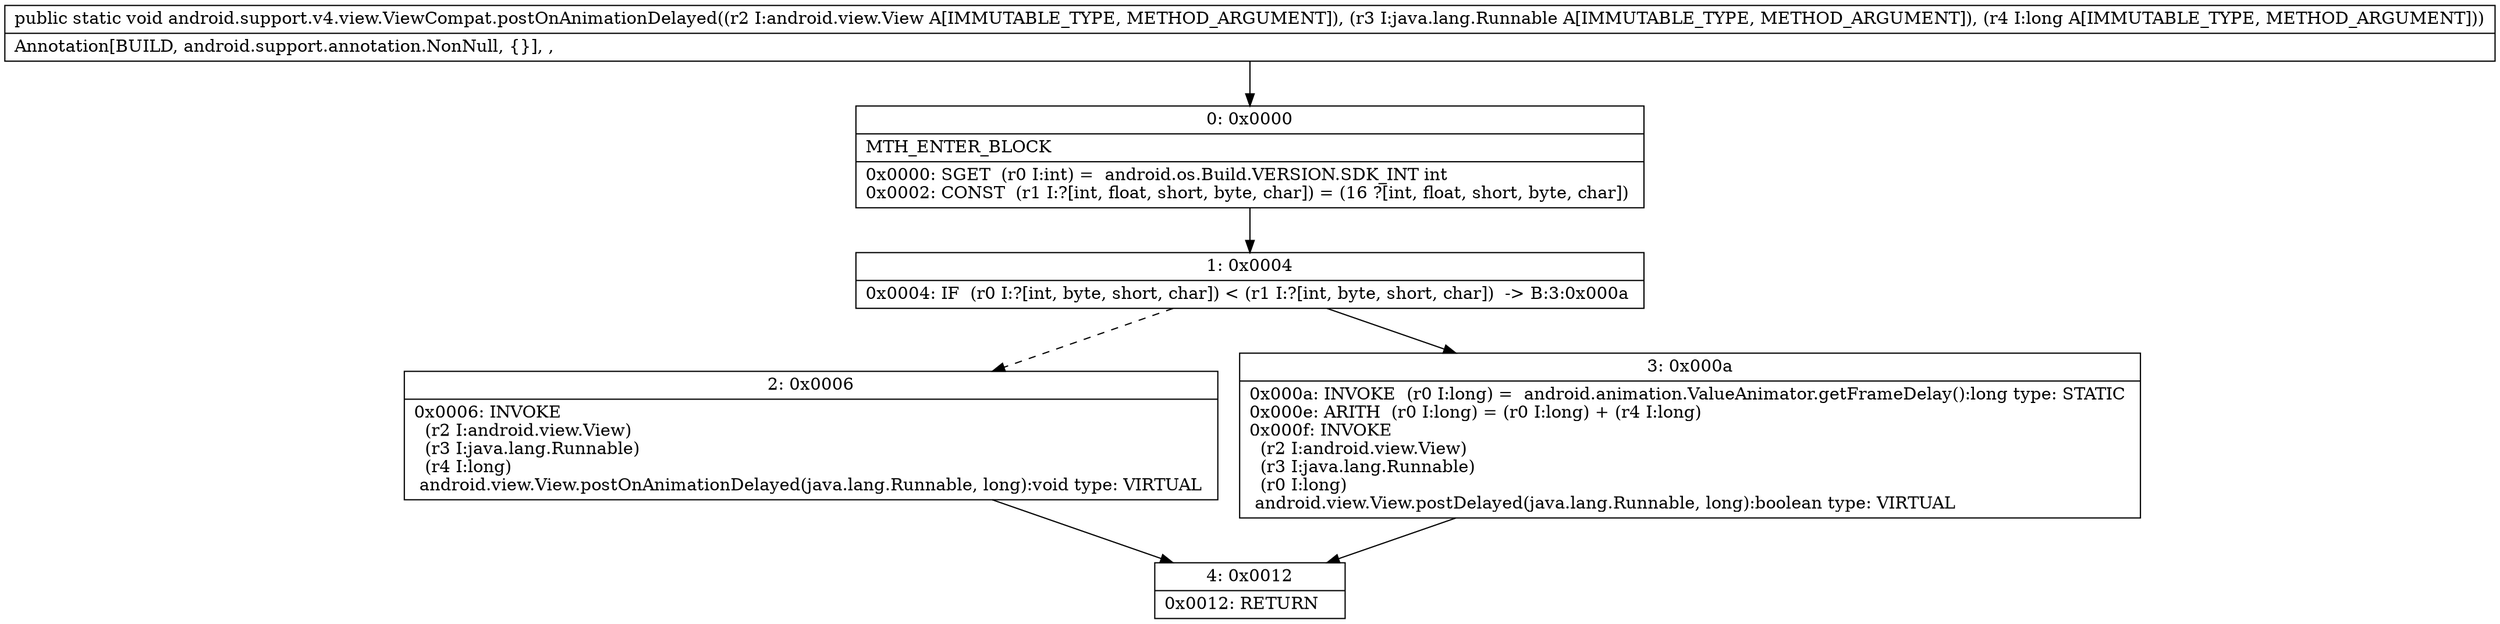 digraph "CFG forandroid.support.v4.view.ViewCompat.postOnAnimationDelayed(Landroid\/view\/View;Ljava\/lang\/Runnable;J)V" {
Node_0 [shape=record,label="{0\:\ 0x0000|MTH_ENTER_BLOCK\l|0x0000: SGET  (r0 I:int) =  android.os.Build.VERSION.SDK_INT int \l0x0002: CONST  (r1 I:?[int, float, short, byte, char]) = (16 ?[int, float, short, byte, char]) \l}"];
Node_1 [shape=record,label="{1\:\ 0x0004|0x0004: IF  (r0 I:?[int, byte, short, char]) \< (r1 I:?[int, byte, short, char])  \-\> B:3:0x000a \l}"];
Node_2 [shape=record,label="{2\:\ 0x0006|0x0006: INVOKE  \l  (r2 I:android.view.View)\l  (r3 I:java.lang.Runnable)\l  (r4 I:long)\l android.view.View.postOnAnimationDelayed(java.lang.Runnable, long):void type: VIRTUAL \l}"];
Node_3 [shape=record,label="{3\:\ 0x000a|0x000a: INVOKE  (r0 I:long) =  android.animation.ValueAnimator.getFrameDelay():long type: STATIC \l0x000e: ARITH  (r0 I:long) = (r0 I:long) + (r4 I:long) \l0x000f: INVOKE  \l  (r2 I:android.view.View)\l  (r3 I:java.lang.Runnable)\l  (r0 I:long)\l android.view.View.postDelayed(java.lang.Runnable, long):boolean type: VIRTUAL \l}"];
Node_4 [shape=record,label="{4\:\ 0x0012|0x0012: RETURN   \l}"];
MethodNode[shape=record,label="{public static void android.support.v4.view.ViewCompat.postOnAnimationDelayed((r2 I:android.view.View A[IMMUTABLE_TYPE, METHOD_ARGUMENT]), (r3 I:java.lang.Runnable A[IMMUTABLE_TYPE, METHOD_ARGUMENT]), (r4 I:long A[IMMUTABLE_TYPE, METHOD_ARGUMENT]))  | Annotation[BUILD, android.support.annotation.NonNull, \{\}], , \l}"];
MethodNode -> Node_0;
Node_0 -> Node_1;
Node_1 -> Node_2[style=dashed];
Node_1 -> Node_3;
Node_2 -> Node_4;
Node_3 -> Node_4;
}


